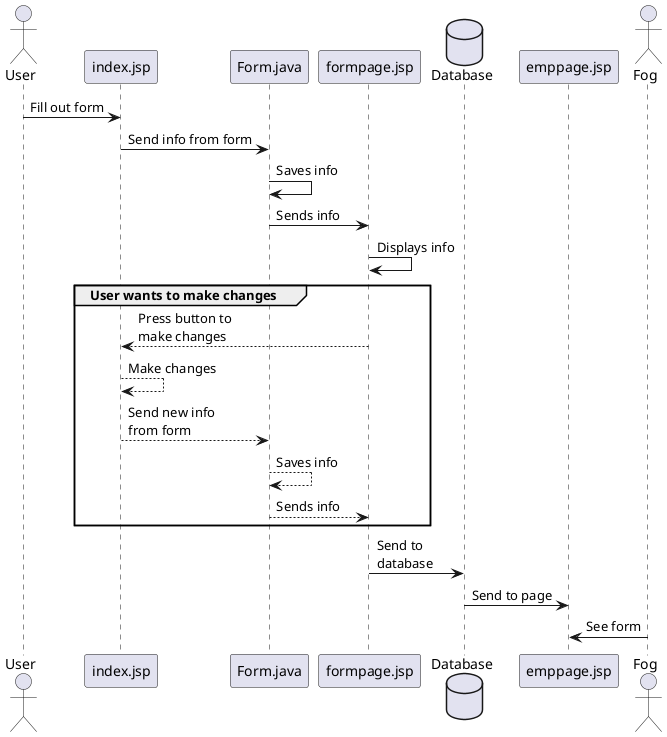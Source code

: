 @startuml
actor User
User -> index.jsp: Fill out form
index.jsp -> Form.java: Send info from form
Form.java -> Form.java: Saves info
Form.java -> formpage.jsp: Sends info
formpage.jsp -> formpage.jsp: Displays info

group User wants to make changes
formpage.jsp --> index.jsp: Press button to\nmake changes
index.jsp --> index.jsp: Make changes
index.jsp --> Form.java: Send new info\nfrom form
Form.java --> Form.java: Saves info
Form.java --> formpage.jsp: Sends info
end

database Database
formpage.jsp -> Database: Send to\ndatabase
Database -> emppage.jsp: Send to page
actor Fog
Fog -> emppage.jsp: See form
@enduml